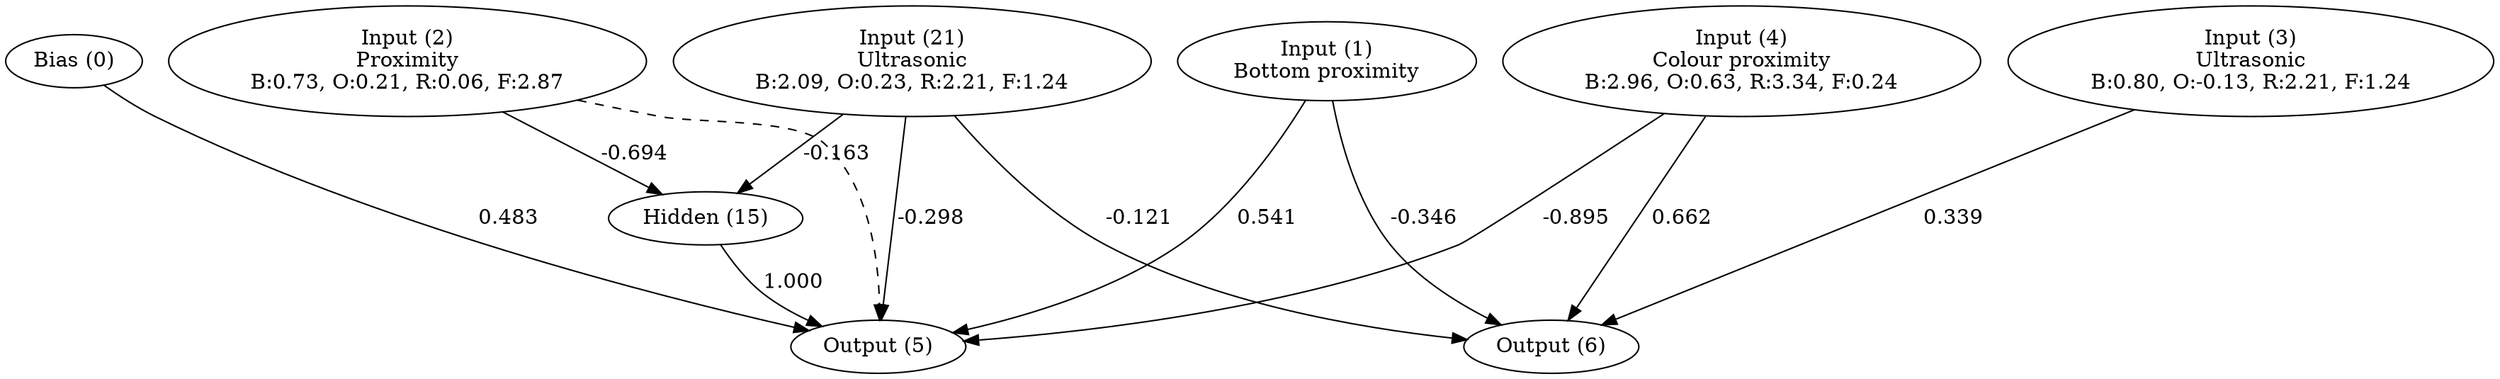 digraph G {
  0 [ label="Bias (0)" ];
  1 [ label="Input (1)\nBottom proximity" ];
  2 [ label="Input (2)\nProximity\nB:0.73, O:0.21, R:0.06, F:2.87" ];
  3 [ label="Input (3)\nUltrasonic\nB:0.80, O:-0.13, R:2.21, F:1.24" ];
  4 [ label="Input (4)\nColour proximity\nB:2.96, O:0.63, R:3.34, F:0.24" ];
  21 [ label="Input (21)\nUltrasonic\nB:2.09, O:0.23, R:2.21, F:1.24" ];
  5 [ label="Output (5)" ];
  6 [ label="Output (6)" ];
  15 [ label="Hidden (15)" ];
  { rank=same 0 1 2 3 4 21 }
  { rank=same 5 6 }
  0 -> 5 [ label="0.483" ];
  1 -> 5 [ label="0.541" ];
  1 -> 6 [ label="-0.346" ];
  2 -> 5 [ style="dashed" ];
  3 -> 6 [ label="0.339" ];
  4 -> 5 [ label="-0.895" ];
  4 -> 6 [ label="0.662" ];
  2 -> 15 [ label="-0.694" ];
  15 -> 5 [ label="1.000" ];
  21 -> 5 [ label="-0.298" ];
  21 -> 6 [ label="-0.121" ];
  21 -> 15 [ label="-0.163" ];
}
